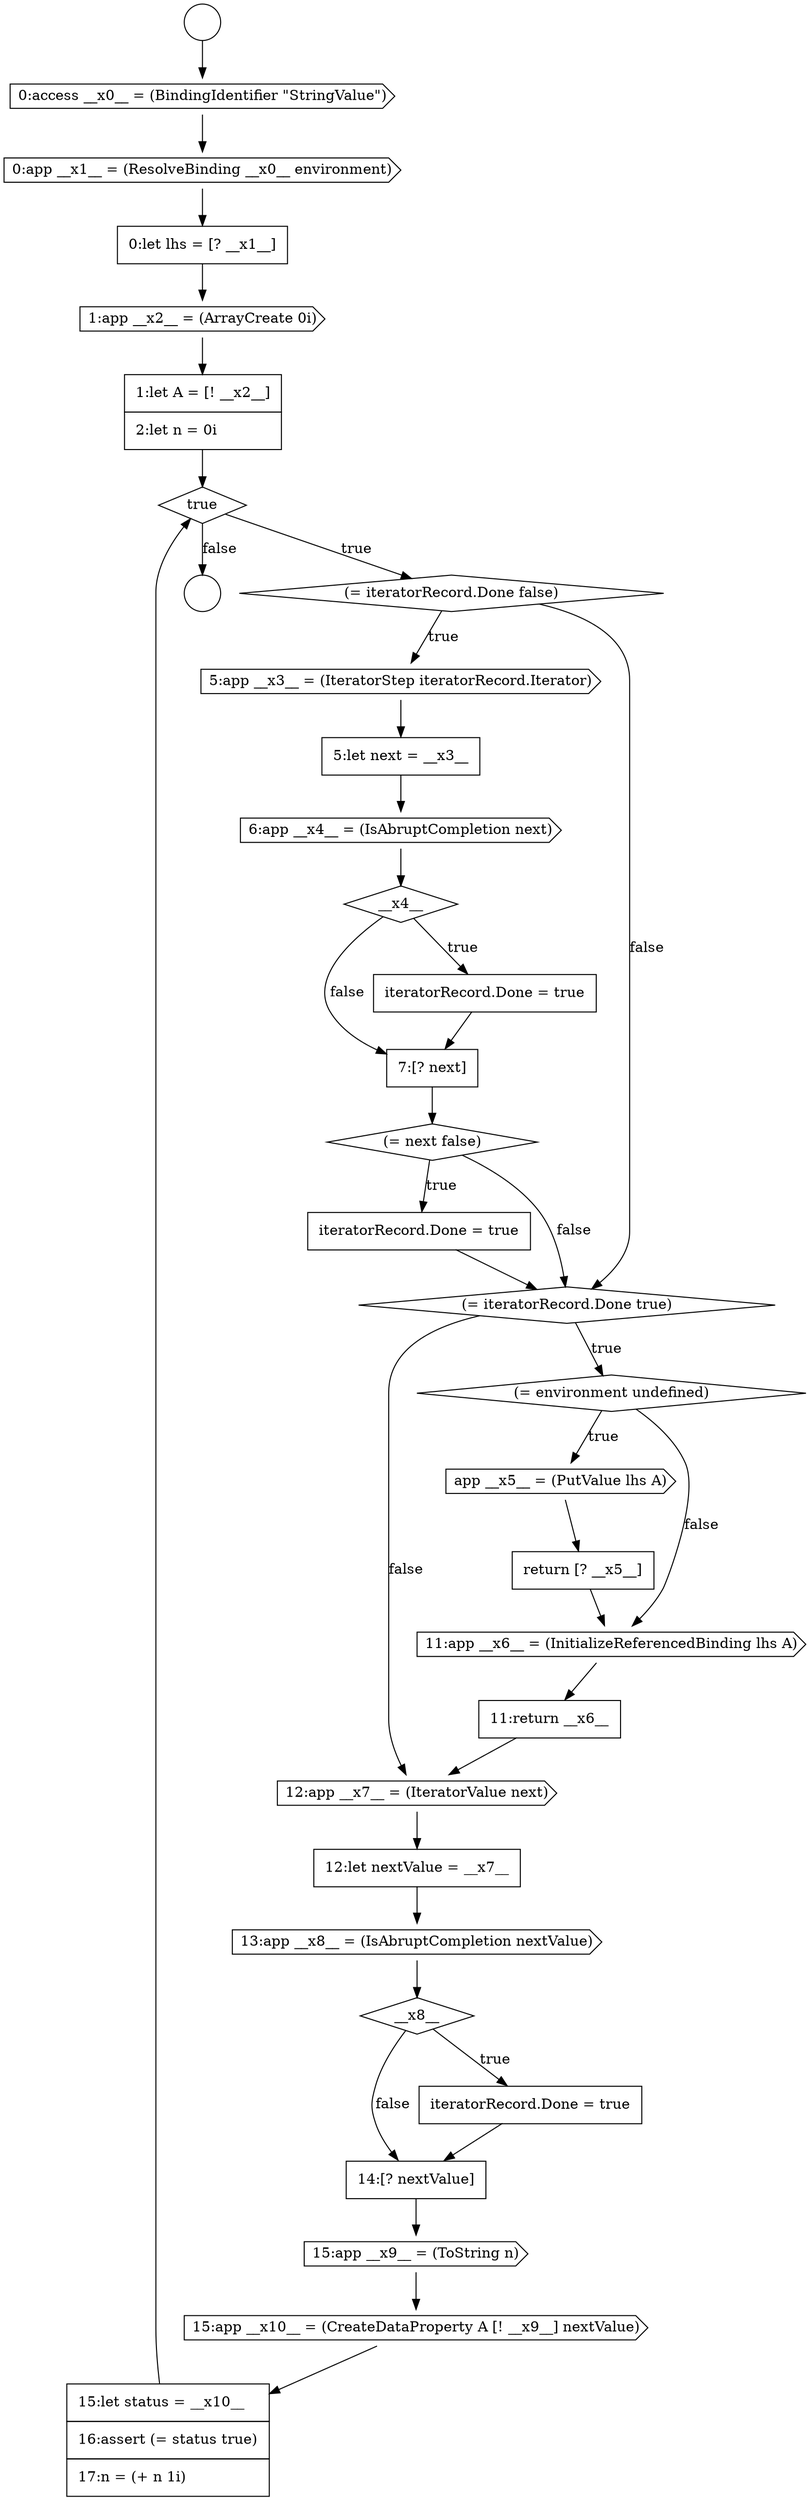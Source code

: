 digraph {
  node6149 [shape=cds, label=<<font color="black">0:app __x1__ = (ResolveBinding __x0__ environment)</font>> color="black" fillcolor="white" style=filled]
  node6156 [shape=none, margin=0, label=<<font color="black">
    <table border="0" cellborder="1" cellspacing="0" cellpadding="10">
      <tr><td align="left">5:let next = __x3__</td></tr>
    </table>
  </font>> color="black" fillcolor="white" style=filled]
  node6152 [shape=none, margin=0, label=<<font color="black">
    <table border="0" cellborder="1" cellspacing="0" cellpadding="10">
      <tr><td align="left">1:let A = [! __x2__]</td></tr>
      <tr><td align="left">2:let n = 0i</td></tr>
    </table>
  </font>> color="black" fillcolor="white" style=filled]
  node6165 [shape=cds, label=<<font color="black">app __x5__ = (PutValue lhs A)</font>> color="black" fillcolor="white" style=filled]
  node6151 [shape=cds, label=<<font color="black">1:app __x2__ = (ArrayCreate 0i)</font>> color="black" fillcolor="white" style=filled]
  node6170 [shape=none, margin=0, label=<<font color="black">
    <table border="0" cellborder="1" cellspacing="0" cellpadding="10">
      <tr><td align="left">12:let nextValue = __x7__</td></tr>
    </table>
  </font>> color="black" fillcolor="white" style=filled]
  node6146 [shape=circle label=" " color="black" fillcolor="white" style=filled]
  node6161 [shape=diamond, label=<<font color="black">(= next false)</font>> color="black" fillcolor="white" style=filled]
  node6166 [shape=none, margin=0, label=<<font color="black">
    <table border="0" cellborder="1" cellspacing="0" cellpadding="10">
      <tr><td align="left">return [? __x5__]</td></tr>
    </table>
  </font>> color="black" fillcolor="white" style=filled]
  node6150 [shape=none, margin=0, label=<<font color="black">
    <table border="0" cellborder="1" cellspacing="0" cellpadding="10">
      <tr><td align="left">0:let lhs = [? __x1__]</td></tr>
    </table>
  </font>> color="black" fillcolor="white" style=filled]
  node6169 [shape=cds, label=<<font color="black">12:app __x7__ = (IteratorValue next)</font>> color="black" fillcolor="white" style=filled]
  node6155 [shape=cds, label=<<font color="black">5:app __x3__ = (IteratorStep iteratorRecord.Iterator)</font>> color="black" fillcolor="white" style=filled]
  node6167 [shape=cds, label=<<font color="black">11:app __x6__ = (InitializeReferencedBinding lhs A)</font>> color="black" fillcolor="white" style=filled]
  node6172 [shape=diamond, label=<<font color="black">__x8__</font>> color="black" fillcolor="white" style=filled]
  node6177 [shape=none, margin=0, label=<<font color="black">
    <table border="0" cellborder="1" cellspacing="0" cellpadding="10">
      <tr><td align="left">15:let status = __x10__</td></tr>
      <tr><td align="left">16:assert (= status true)</td></tr>
      <tr><td align="left">17:n = (+ n 1i)</td></tr>
    </table>
  </font>> color="black" fillcolor="white" style=filled]
  node6162 [shape=none, margin=0, label=<<font color="black">
    <table border="0" cellborder="1" cellspacing="0" cellpadding="10">
      <tr><td align="left">iteratorRecord.Done = true</td></tr>
    </table>
  </font>> color="black" fillcolor="white" style=filled]
  node6176 [shape=cds, label=<<font color="black">15:app __x10__ = (CreateDataProperty A [! __x9__] nextValue)</font>> color="black" fillcolor="white" style=filled]
  node6157 [shape=cds, label=<<font color="black">6:app __x4__ = (IsAbruptCompletion next)</font>> color="black" fillcolor="white" style=filled]
  node6163 [shape=diamond, label=<<font color="black">(= iteratorRecord.Done true)</font>> color="black" fillcolor="white" style=filled]
  node6168 [shape=none, margin=0, label=<<font color="black">
    <table border="0" cellborder="1" cellspacing="0" cellpadding="10">
      <tr><td align="left">11:return __x6__</td></tr>
    </table>
  </font>> color="black" fillcolor="white" style=filled]
  node6153 [shape=diamond, label=<<font color="black">true</font>> color="black" fillcolor="white" style=filled]
  node6148 [shape=cds, label=<<font color="black">0:access __x0__ = (BindingIdentifier &quot;StringValue&quot;)</font>> color="black" fillcolor="white" style=filled]
  node6175 [shape=cds, label=<<font color="black">15:app __x9__ = (ToString n)</font>> color="black" fillcolor="white" style=filled]
  node6164 [shape=diamond, label=<<font color="black">(= environment undefined)</font>> color="black" fillcolor="white" style=filled]
  node6171 [shape=cds, label=<<font color="black">13:app __x8__ = (IsAbruptCompletion nextValue)</font>> color="black" fillcolor="white" style=filled]
  node6160 [shape=none, margin=0, label=<<font color="black">
    <table border="0" cellborder="1" cellspacing="0" cellpadding="10">
      <tr><td align="left">7:[? next]</td></tr>
    </table>
  </font>> color="black" fillcolor="white" style=filled]
  node6147 [shape=circle label=" " color="black" fillcolor="white" style=filled]
  node6154 [shape=diamond, label=<<font color="black">(= iteratorRecord.Done false)</font>> color="black" fillcolor="white" style=filled]
  node6174 [shape=none, margin=0, label=<<font color="black">
    <table border="0" cellborder="1" cellspacing="0" cellpadding="10">
      <tr><td align="left">14:[? nextValue]</td></tr>
    </table>
  </font>> color="black" fillcolor="white" style=filled]
  node6159 [shape=none, margin=0, label=<<font color="black">
    <table border="0" cellborder="1" cellspacing="0" cellpadding="10">
      <tr><td align="left">iteratorRecord.Done = true</td></tr>
    </table>
  </font>> color="black" fillcolor="white" style=filled]
  node6173 [shape=none, margin=0, label=<<font color="black">
    <table border="0" cellborder="1" cellspacing="0" cellpadding="10">
      <tr><td align="left">iteratorRecord.Done = true</td></tr>
    </table>
  </font>> color="black" fillcolor="white" style=filled]
  node6158 [shape=diamond, label=<<font color="black">__x4__</font>> color="black" fillcolor="white" style=filled]
  node6168 -> node6169 [ color="black"]
  node6175 -> node6176 [ color="black"]
  node6176 -> node6177 [ color="black"]
  node6148 -> node6149 [ color="black"]
  node6155 -> node6156 [ color="black"]
  node6151 -> node6152 [ color="black"]
  node6169 -> node6170 [ color="black"]
  node6152 -> node6153 [ color="black"]
  node6149 -> node6150 [ color="black"]
  node6150 -> node6151 [ color="black"]
  node6159 -> node6160 [ color="black"]
  node6163 -> node6164 [label=<<font color="black">true</font>> color="black"]
  node6163 -> node6169 [label=<<font color="black">false</font>> color="black"]
  node6158 -> node6159 [label=<<font color="black">true</font>> color="black"]
  node6158 -> node6160 [label=<<font color="black">false</font>> color="black"]
  node6161 -> node6162 [label=<<font color="black">true</font>> color="black"]
  node6161 -> node6163 [label=<<font color="black">false</font>> color="black"]
  node6156 -> node6157 [ color="black"]
  node6146 -> node6148 [ color="black"]
  node6170 -> node6171 [ color="black"]
  node6162 -> node6163 [ color="black"]
  node6173 -> node6174 [ color="black"]
  node6160 -> node6161 [ color="black"]
  node6171 -> node6172 [ color="black"]
  node6154 -> node6155 [label=<<font color="black">true</font>> color="black"]
  node6154 -> node6163 [label=<<font color="black">false</font>> color="black"]
  node6153 -> node6154 [label=<<font color="black">true</font>> color="black"]
  node6153 -> node6147 [label=<<font color="black">false</font>> color="black"]
  node6157 -> node6158 [ color="black"]
  node6167 -> node6168 [ color="black"]
  node6165 -> node6166 [ color="black"]
  node6172 -> node6173 [label=<<font color="black">true</font>> color="black"]
  node6172 -> node6174 [label=<<font color="black">false</font>> color="black"]
  node6177 -> node6153 [ color="black"]
  node6166 -> node6167 [ color="black"]
  node6174 -> node6175 [ color="black"]
  node6164 -> node6165 [label=<<font color="black">true</font>> color="black"]
  node6164 -> node6167 [label=<<font color="black">false</font>> color="black"]
}
